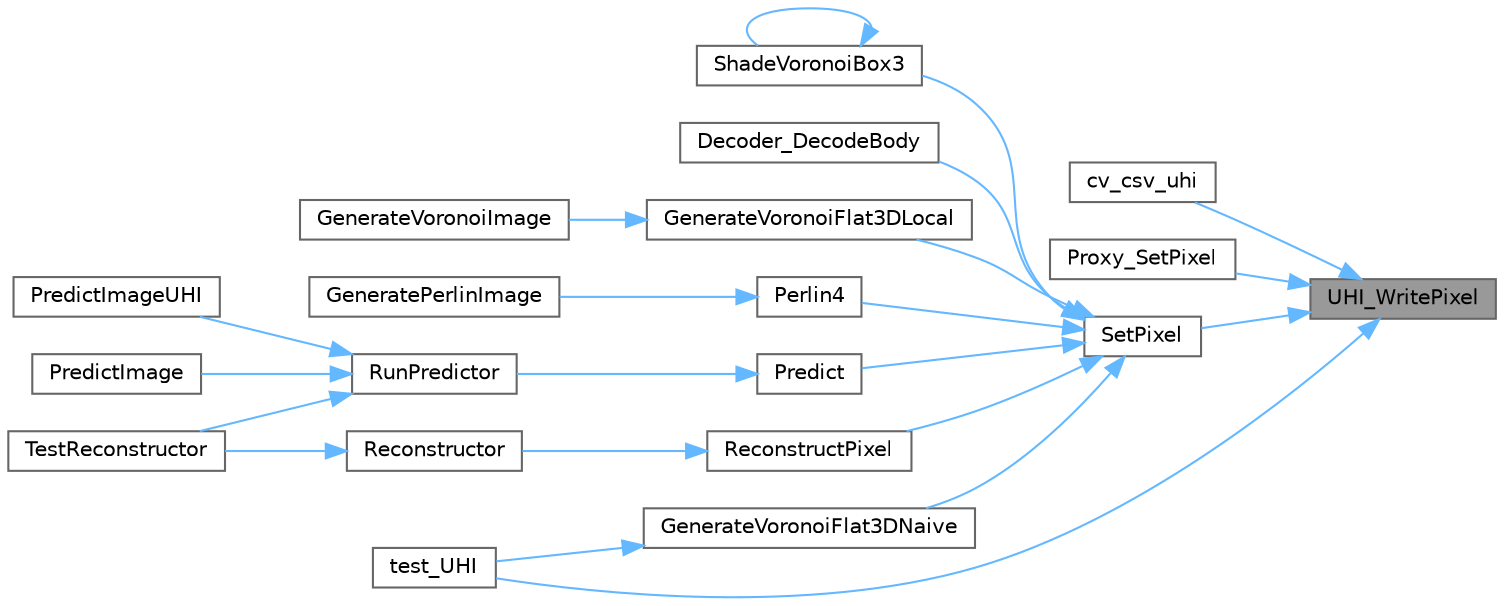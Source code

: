 digraph "UHI_WritePixel"
{
 // LATEX_PDF_SIZE
  bgcolor="transparent";
  edge [fontname=Helvetica,fontsize=10,labelfontname=Helvetica,labelfontsize=10];
  node [fontname=Helvetica,fontsize=10,shape=box,height=0.2,width=0.4];
  rankdir="RL";
  Node1 [id="Node000001",label="UHI_WritePixel",height=0.2,width=0.4,color="gray40", fillcolor="grey60", style="filled", fontcolor="black",tooltip=" "];
  Node1 -> Node2 [id="edge43_Node000001_Node000002",dir="back",color="steelblue1",style="solid",tooltip=" "];
  Node2 [id="Node000002",label="cv_csv_uhi",height=0.2,width=0.4,color="grey40", fillcolor="white", style="filled",URL="$generate__image_8c.html#a368bf7c6ccf50b0ba22d8b011172bd48",tooltip=" "];
  Node1 -> Node3 [id="edge44_Node000001_Node000003",dir="back",color="steelblue1",style="solid",tooltip=" "];
  Node3 [id="Node000003",label="Proxy_SetPixel",height=0.2,width=0.4,color="grey40", fillcolor="white", style="filled",URL="$uhi__io_8c.html#a1ec6bacb78062b9b8dde4cf3e3eeb923",tooltip=" "];
  Node1 -> Node4 [id="edge45_Node000001_Node000004",dir="back",color="steelblue1",style="solid",tooltip=" "];
  Node4 [id="Node000004",label="SetPixel",height=0.2,width=0.4,color="grey40", fillcolor="white", style="filled",URL="$image_8c.html#aefaa1253ccc17864ac32b9d685b821d4",tooltip=" "];
  Node4 -> Node5 [id="edge46_Node000004_Node000005",dir="back",color="steelblue1",style="solid",tooltip=" "];
  Node5 [id="Node000005",label="Decoder_DecodeBody",height=0.2,width=0.4,color="grey40", fillcolor="white", style="filled",URL="$decoder_8c.html#a92568f6a10fcb23b4699402e71a02177",tooltip=" "];
  Node4 -> Node6 [id="edge47_Node000004_Node000006",dir="back",color="steelblue1",style="solid",tooltip=" "];
  Node6 [id="Node000006",label="GenerateVoronoiFlat3DLocal",height=0.2,width=0.4,color="grey40", fillcolor="white", style="filled",URL="$synthetic__image__generator_8c.html#a4f7681c24ad008b5b20f8147d2938bb0",tooltip="Faster Method for Generating Voronoi Diagrams."];
  Node6 -> Node7 [id="edge48_Node000006_Node000007",dir="back",color="steelblue1",style="solid",tooltip=" "];
  Node7 [id="Node000007",label="GenerateVoronoiImage",height=0.2,width=0.4,color="grey40", fillcolor="white", style="filled",URL="$generate__image_8c.html#a450c7f9206bff8de0c177e34e6b5bcf4",tooltip=" "];
  Node4 -> Node8 [id="edge49_Node000004_Node000008",dir="back",color="steelblue1",style="solid",tooltip=" "];
  Node8 [id="Node000008",label="GenerateVoronoiFlat3DNaive",height=0.2,width=0.4,color="grey40", fillcolor="white", style="filled",URL="$synthetic__image__generator_8c.html#a2850e51614bbc71487c7ed52f10fae28",tooltip=" "];
  Node8 -> Node9 [id="edge50_Node000008_Node000009",dir="back",color="steelblue1",style="solid",tooltip=" "];
  Node9 [id="Node000009",label="test_UHI",height=0.2,width=0.4,color="grey40", fillcolor="white", style="filled",URL="$test___u_h_i_8c.html#a24aa285f65de829c8a9791d901405626",tooltip=" "];
  Node4 -> Node10 [id="edge51_Node000004_Node000010",dir="back",color="steelblue1",style="solid",tooltip=" "];
  Node10 [id="Node000010",label="Perlin4",height=0.2,width=0.4,color="grey40", fillcolor="white", style="filled",URL="$perlin__noise_8c.html#a573b5b9f4a318d5723b22ecfe2eaa87a",tooltip=" "];
  Node10 -> Node11 [id="edge52_Node000010_Node000011",dir="back",color="steelblue1",style="solid",tooltip=" "];
  Node11 [id="Node000011",label="GeneratePerlinImage",height=0.2,width=0.4,color="grey40", fillcolor="white", style="filled",URL="$perlin__noise_8c.html#a6d727efa497a4b992c90483602583515",tooltip=" "];
  Node4 -> Node12 [id="edge53_Node000004_Node000012",dir="back",color="steelblue1",style="solid",tooltip=" "];
  Node12 [id="Node000012",label="Predict",height=0.2,width=0.4,color="grey40", fillcolor="white", style="filled",URL="$predictor_8c.html#ad6da8c8a0536aa627bd38f8b6e0a12c2",tooltip=" "];
  Node12 -> Node13 [id="edge54_Node000012_Node000013",dir="back",color="steelblue1",style="solid",tooltip=" "];
  Node13 [id="Node000013",label="RunPredictor",height=0.2,width=0.4,color="grey40", fillcolor="white", style="filled",URL="$predictor_8c.html#a4a94804509574a94d896a4164802bcd2",tooltip=" "];
  Node13 -> Node14 [id="edge55_Node000013_Node000014",dir="back",color="steelblue1",style="solid",tooltip=" "];
  Node14 [id="Node000014",label="PredictImage",height=0.2,width=0.4,color="grey40", fillcolor="white", style="filled",URL="$generate__image_8c.html#a7fae527c979b4b287e1f9672c8d2c366",tooltip=" "];
  Node13 -> Node15 [id="edge56_Node000013_Node000015",dir="back",color="steelblue1",style="solid",tooltip=" "];
  Node15 [id="Node000015",label="PredictImageUHI",height=0.2,width=0.4,color="grey40", fillcolor="white", style="filled",URL="$generate__image_8c.html#a0aba8528a33024ae7a211683e4c762b2",tooltip=" "];
  Node13 -> Node16 [id="edge57_Node000013_Node000016",dir="back",color="steelblue1",style="solid",tooltip=" "];
  Node16 [id="Node000016",label="TestReconstructor",height=0.2,width=0.4,color="grey40", fillcolor="white", style="filled",URL="$reconstructor_8c.html#aadb567bbc159d00d6334e2eb36e6e253",tooltip=" "];
  Node4 -> Node17 [id="edge58_Node000004_Node000017",dir="back",color="steelblue1",style="solid",tooltip=" "];
  Node17 [id="Node000017",label="ReconstructPixel",height=0.2,width=0.4,color="grey40", fillcolor="white", style="filled",URL="$reconstructor_8c.html#ad16e1f973391ba6490488d303ab55ea3",tooltip=" "];
  Node17 -> Node18 [id="edge59_Node000017_Node000018",dir="back",color="steelblue1",style="solid",tooltip=" "];
  Node18 [id="Node000018",label="Reconstructor",height=0.2,width=0.4,color="grey40", fillcolor="white", style="filled",URL="$reconstructor_8c.html#ad0d5b55646a3018075f07ae472ddb312",tooltip=" "];
  Node18 -> Node16 [id="edge60_Node000018_Node000016",dir="back",color="steelblue1",style="solid",tooltip=" "];
  Node4 -> Node19 [id="edge61_Node000004_Node000019",dir="back",color="steelblue1",style="solid",tooltip=" "];
  Node19 [id="Node000019",label="ShadeVoronoiBox3",height=0.2,width=0.4,color="grey40", fillcolor="white", style="filled",URL="$synthetic__image__generator_8c.html#a7f533fab0007b8e388232d9fb654ae06",tooltip=" "];
  Node19 -> Node19 [id="edge62_Node000019_Node000019",dir="back",color="steelblue1",style="solid",tooltip=" "];
  Node1 -> Node9 [id="edge63_Node000001_Node000009",dir="back",color="steelblue1",style="solid",tooltip=" "];
}
